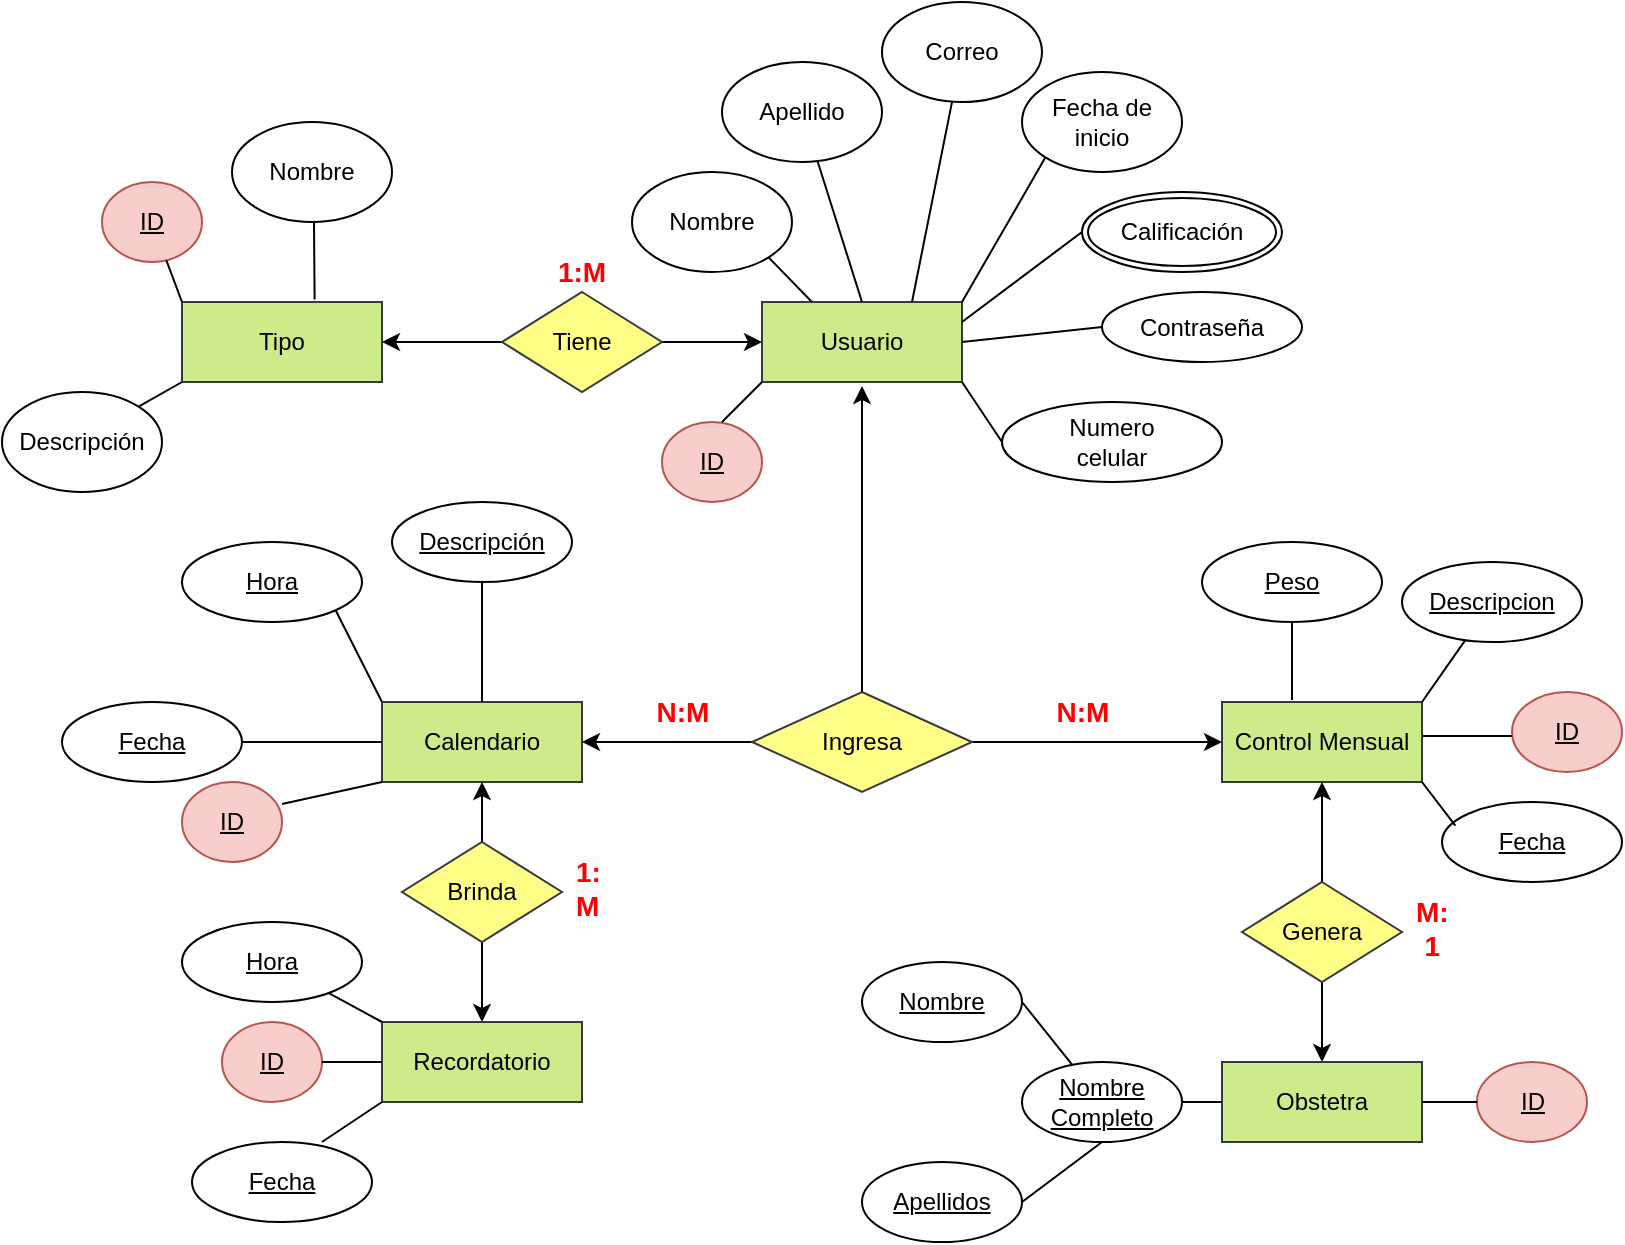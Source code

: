 <mxfile version="13.10.0" type="github">
  <diagram id="aTzf6-efnMEgUfTCw8PY" name="Page-1">
    <mxGraphModel dx="1695" dy="1619" grid="1" gridSize="10" guides="1" tooltips="1" connect="1" arrows="1" fold="1" page="1" pageScale="1" pageWidth="827" pageHeight="1169" math="0" shadow="0">
      <root>
        <mxCell id="0" />
        <mxCell id="1" parent="0" />
        <mxCell id="53Lpqn_PctSAP0vNrlrL-2" value="Tipo" style="whiteSpace=wrap;html=1;align=center;fillColor=#cdeb8b;strokeColor=#36393d;" parent="1" vertex="1">
          <mxGeometry x="60" y="80" width="100" height="40" as="geometry" />
        </mxCell>
        <mxCell id="53Lpqn_PctSAP0vNrlrL-3" value="Control Mensual" style="whiteSpace=wrap;html=1;align=center;fillColor=#cdeb8b;strokeColor=#36393d;" parent="1" vertex="1">
          <mxGeometry x="580" y="280" width="100" height="40" as="geometry" />
        </mxCell>
        <mxCell id="53Lpqn_PctSAP0vNrlrL-4" value="Usuario" style="whiteSpace=wrap;html=1;align=center;fillColor=#cdeb8b;strokeColor=#36393d;" parent="1" vertex="1">
          <mxGeometry x="350" y="80" width="100" height="40" as="geometry" />
        </mxCell>
        <mxCell id="53Lpqn_PctSAP0vNrlrL-6" value="Calendario" style="whiteSpace=wrap;html=1;align=center;fillColor=#cdeb8b;strokeColor=#36393d;" parent="1" vertex="1">
          <mxGeometry x="160" y="280" width="100" height="40" as="geometry" />
        </mxCell>
        <mxCell id="53Lpqn_PctSAP0vNrlrL-7" value="Recordatorio" style="whiteSpace=wrap;html=1;align=center;fillColor=#cdeb8b;strokeColor=#36393d;" parent="1" vertex="1">
          <mxGeometry x="160" y="440" width="100" height="40" as="geometry" />
        </mxCell>
        <mxCell id="53Lpqn_PctSAP0vNrlrL-8" value="Obstetra" style="whiteSpace=wrap;html=1;align=center;fillColor=#cdeb8b;strokeColor=#36393d;" parent="1" vertex="1">
          <mxGeometry x="580" y="460" width="100" height="40" as="geometry" />
        </mxCell>
        <mxCell id="53Lpqn_PctSAP0vNrlrL-16" style="edgeStyle=orthogonalEdgeStyle;rounded=0;orthogonalLoop=1;jettySize=auto;html=1;exitX=0;exitY=0.5;exitDx=0;exitDy=0;entryX=1;entryY=0.5;entryDx=0;entryDy=0;" parent="1" source="53Lpqn_PctSAP0vNrlrL-9" target="53Lpqn_PctSAP0vNrlrL-2" edge="1">
          <mxGeometry relative="1" as="geometry" />
        </mxCell>
        <mxCell id="53Lpqn_PctSAP0vNrlrL-18" style="edgeStyle=orthogonalEdgeStyle;rounded=0;orthogonalLoop=1;jettySize=auto;html=1;entryX=0;entryY=0.5;entryDx=0;entryDy=0;" parent="1" source="53Lpqn_PctSAP0vNrlrL-9" target="53Lpqn_PctSAP0vNrlrL-4" edge="1">
          <mxGeometry relative="1" as="geometry" />
        </mxCell>
        <mxCell id="53Lpqn_PctSAP0vNrlrL-9" value="Tiene" style="shape=rhombus;perimeter=rhombusPerimeter;whiteSpace=wrap;html=1;align=center;fillColor=#ffff88;strokeColor=#36393d;" parent="1" vertex="1">
          <mxGeometry x="220" y="75" width="80" height="50" as="geometry" />
        </mxCell>
        <mxCell id="53Lpqn_PctSAP0vNrlrL-30" style="edgeStyle=orthogonalEdgeStyle;rounded=0;orthogonalLoop=1;jettySize=auto;html=1;entryX=0.5;entryY=1;entryDx=0;entryDy=0;" parent="1" source="53Lpqn_PctSAP0vNrlrL-11" target="53Lpqn_PctSAP0vNrlrL-3" edge="1">
          <mxGeometry relative="1" as="geometry" />
        </mxCell>
        <mxCell id="53Lpqn_PctSAP0vNrlrL-31" style="edgeStyle=orthogonalEdgeStyle;rounded=0;orthogonalLoop=1;jettySize=auto;html=1;entryX=0.5;entryY=0;entryDx=0;entryDy=0;" parent="1" source="53Lpqn_PctSAP0vNrlrL-11" target="53Lpqn_PctSAP0vNrlrL-8" edge="1">
          <mxGeometry relative="1" as="geometry" />
        </mxCell>
        <mxCell id="53Lpqn_PctSAP0vNrlrL-11" value="Genera" style="shape=rhombus;perimeter=rhombusPerimeter;whiteSpace=wrap;html=1;align=center;fillColor=#ffff88;strokeColor=#36393d;" parent="1" vertex="1">
          <mxGeometry x="590" y="370" width="80" height="50" as="geometry" />
        </mxCell>
        <mxCell id="53Lpqn_PctSAP0vNrlrL-28" style="edgeStyle=orthogonalEdgeStyle;rounded=0;orthogonalLoop=1;jettySize=auto;html=1;entryX=0.5;entryY=1;entryDx=0;entryDy=0;" parent="1" source="53Lpqn_PctSAP0vNrlrL-12" target="53Lpqn_PctSAP0vNrlrL-6" edge="1">
          <mxGeometry relative="1" as="geometry" />
        </mxCell>
        <mxCell id="53Lpqn_PctSAP0vNrlrL-29" style="edgeStyle=orthogonalEdgeStyle;rounded=0;orthogonalLoop=1;jettySize=auto;html=1;" parent="1" source="53Lpqn_PctSAP0vNrlrL-12" target="53Lpqn_PctSAP0vNrlrL-7" edge="1">
          <mxGeometry relative="1" as="geometry" />
        </mxCell>
        <mxCell id="53Lpqn_PctSAP0vNrlrL-12" value="Brinda" style="shape=rhombus;perimeter=rhombusPerimeter;whiteSpace=wrap;html=1;align=center;fillColor=#ffff88;strokeColor=#36393d;" parent="1" vertex="1">
          <mxGeometry x="170" y="350" width="80" height="50" as="geometry" />
        </mxCell>
        <mxCell id="53Lpqn_PctSAP0vNrlrL-23" style="edgeStyle=orthogonalEdgeStyle;rounded=0;orthogonalLoop=1;jettySize=auto;html=1;" parent="1" source="53Lpqn_PctSAP0vNrlrL-13" edge="1">
          <mxGeometry relative="1" as="geometry">
            <mxPoint x="400" y="122" as="targetPoint" />
            <Array as="points">
              <mxPoint x="400" y="122" />
            </Array>
          </mxGeometry>
        </mxCell>
        <mxCell id="XFTTshYTECg395MuvxWF-5" style="edgeStyle=orthogonalEdgeStyle;rounded=0;orthogonalLoop=1;jettySize=auto;html=1;entryX=1;entryY=0.5;entryDx=0;entryDy=0;" parent="1" source="53Lpqn_PctSAP0vNrlrL-13" target="53Lpqn_PctSAP0vNrlrL-6" edge="1">
          <mxGeometry relative="1" as="geometry" />
        </mxCell>
        <mxCell id="XFTTshYTECg395MuvxWF-6" style="edgeStyle=orthogonalEdgeStyle;rounded=0;orthogonalLoop=1;jettySize=auto;html=1;entryX=0;entryY=0.5;entryDx=0;entryDy=0;" parent="1" source="53Lpqn_PctSAP0vNrlrL-13" target="53Lpqn_PctSAP0vNrlrL-3" edge="1">
          <mxGeometry relative="1" as="geometry" />
        </mxCell>
        <mxCell id="53Lpqn_PctSAP0vNrlrL-13" value="Ingresa" style="shape=rhombus;perimeter=rhombusPerimeter;whiteSpace=wrap;html=1;align=center;fillColor=#ffff88;strokeColor=#36393d;" parent="1" vertex="1">
          <mxGeometry x="345" y="275" width="110" height="50" as="geometry" />
        </mxCell>
        <mxCell id="53Lpqn_PctSAP0vNrlrL-39" value="ID" style="ellipse;whiteSpace=wrap;html=1;align=center;fontStyle=4;fillColor=#f8cecc;strokeColor=#b85450;" parent="1" vertex="1">
          <mxGeometry x="20" y="20" width="50" height="40" as="geometry" />
        </mxCell>
        <mxCell id="53Lpqn_PctSAP0vNrlrL-42" value="ID" style="ellipse;whiteSpace=wrap;html=1;align=center;fontStyle=4;fillColor=#f8cecc;strokeColor=#b85450;" parent="1" vertex="1">
          <mxGeometry x="60" y="320" width="50" height="40" as="geometry" />
        </mxCell>
        <mxCell id="53Lpqn_PctSAP0vNrlrL-43" value="ID" style="ellipse;whiteSpace=wrap;html=1;align=center;fontStyle=4;fillColor=#f8cecc;strokeColor=#b85450;" parent="1" vertex="1">
          <mxGeometry x="80" y="440" width="50" height="40" as="geometry" />
        </mxCell>
        <mxCell id="53Lpqn_PctSAP0vNrlrL-44" value="ID" style="ellipse;whiteSpace=wrap;html=1;align=center;fontStyle=4;fillColor=#f8cecc;strokeColor=#b85450;" parent="1" vertex="1">
          <mxGeometry x="707.5" y="460" width="55" height="40" as="geometry" />
        </mxCell>
        <mxCell id="53Lpqn_PctSAP0vNrlrL-46" value="ID" style="ellipse;whiteSpace=wrap;html=1;align=center;fontStyle=4;fillColor=#f8cecc;strokeColor=#b85450;" parent="1" vertex="1">
          <mxGeometry x="300" y="140" width="50" height="40" as="geometry" />
        </mxCell>
        <mxCell id="53Lpqn_PctSAP0vNrlrL-48" value="Contraseña" style="ellipse;whiteSpace=wrap;html=1;align=center;" parent="1" vertex="1">
          <mxGeometry x="520" y="75" width="100" height="35" as="geometry" />
        </mxCell>
        <mxCell id="53Lpqn_PctSAP0vNrlrL-50" value="Nombre" style="ellipse;whiteSpace=wrap;html=1;align=center;" parent="1" vertex="1">
          <mxGeometry x="85" y="-10" width="80" height="50" as="geometry" />
        </mxCell>
        <mxCell id="53Lpqn_PctSAP0vNrlrL-51" value="Nombre" style="ellipse;whiteSpace=wrap;html=1;align=center;" parent="1" vertex="1">
          <mxGeometry x="285" y="15" width="80" height="50" as="geometry" />
        </mxCell>
        <mxCell id="53Lpqn_PctSAP0vNrlrL-52" value="Apellido" style="ellipse;whiteSpace=wrap;html=1;align=center;" parent="1" vertex="1">
          <mxGeometry x="330" y="-40" width="80" height="50" as="geometry" />
        </mxCell>
        <mxCell id="53Lpqn_PctSAP0vNrlrL-53" value="Correo" style="ellipse;whiteSpace=wrap;html=1;align=center;" parent="1" vertex="1">
          <mxGeometry x="410" y="-70" width="80" height="50" as="geometry" />
        </mxCell>
        <mxCell id="53Lpqn_PctSAP0vNrlrL-54" value="Fecha de inicio" style="ellipse;whiteSpace=wrap;html=1;align=center;" parent="1" vertex="1">
          <mxGeometry x="480" y="-35" width="80" height="50" as="geometry" />
        </mxCell>
        <mxCell id="53Lpqn_PctSAP0vNrlrL-57" value="ID" style="ellipse;whiteSpace=wrap;html=1;align=center;fontStyle=4;fillColor=#f8cecc;strokeColor=#b85450;" parent="1" vertex="1">
          <mxGeometry x="725" y="275" width="55" height="40" as="geometry" />
        </mxCell>
        <mxCell id="53Lpqn_PctSAP0vNrlrL-61" value="Nombre&lt;br&gt;Completo" style="ellipse;whiteSpace=wrap;html=1;align=center;fontStyle=4;" parent="1" vertex="1">
          <mxGeometry x="480" y="460" width="80" height="40" as="geometry" />
        </mxCell>
        <mxCell id="53Lpqn_PctSAP0vNrlrL-62" value="Apellidos" style="ellipse;whiteSpace=wrap;html=1;align=center;fontStyle=4;" parent="1" vertex="1">
          <mxGeometry x="400" y="510" width="80" height="40" as="geometry" />
        </mxCell>
        <mxCell id="53Lpqn_PctSAP0vNrlrL-63" value="Nombre" style="ellipse;whiteSpace=wrap;html=1;align=center;fontStyle=4;" parent="1" vertex="1">
          <mxGeometry x="400" y="410" width="80" height="40" as="geometry" />
        </mxCell>
        <mxCell id="53Lpqn_PctSAP0vNrlrL-64" value="Hora" style="ellipse;whiteSpace=wrap;html=1;align=center;fontStyle=4;" parent="1" vertex="1">
          <mxGeometry x="60" y="200" width="90" height="40" as="geometry" />
        </mxCell>
        <mxCell id="53Lpqn_PctSAP0vNrlrL-66" value="Fecha" style="ellipse;whiteSpace=wrap;html=1;align=center;fontStyle=4;" parent="1" vertex="1">
          <mxGeometry y="280" width="90" height="40" as="geometry" />
        </mxCell>
        <mxCell id="53Lpqn_PctSAP0vNrlrL-67" value="Peso&lt;span style=&quot;color: rgba(0 , 0 , 0 , 0) ; font-family: monospace ; font-size: 0px&quot;&gt;%3CmxGraphModel%3E%3Croot%3E%3CmxCell%20id%3D%220%22%2F%3E%3CmxCell%20id%3D%221%22%20parent%3D%220%22%2F%3E%3CmxCell%20id%3D%222%22%20value%3D%22Fecha%22%20style%3D%22ellipse%3BwhiteSpace%3Dwrap%3Bhtml%3D1%3Balign%3Dcenter%3BfontStyle%3D4%3B%22%20vertex%3D%221%22%20parent%3D%221%22%3E%3CmxGeometry%20x%3D%2240%22%20y%3D%22260%22%20width%3D%2290%22%20height%3D%2240%22%20as%3D%22geometry%22%2F%3E%3C%2FmxCell%3E%3C%2Froot%3E%3C%2FmxGraphModel%3E&lt;/span&gt;" style="ellipse;whiteSpace=wrap;html=1;align=center;fontStyle=4;" parent="1" vertex="1">
          <mxGeometry x="570" y="200" width="90" height="40" as="geometry" />
        </mxCell>
        <mxCell id="53Lpqn_PctSAP0vNrlrL-68" value="Fecha" style="ellipse;whiteSpace=wrap;html=1;align=center;fontStyle=4;" parent="1" vertex="1">
          <mxGeometry x="65" y="500" width="90" height="40" as="geometry" />
        </mxCell>
        <mxCell id="53Lpqn_PctSAP0vNrlrL-69" value="Hora" style="ellipse;whiteSpace=wrap;html=1;align=center;fontStyle=4;" parent="1" vertex="1">
          <mxGeometry x="60" y="390" width="90" height="40" as="geometry" />
        </mxCell>
        <mxCell id="53Lpqn_PctSAP0vNrlrL-70" value="Descripcion" style="ellipse;whiteSpace=wrap;html=1;align=center;fontStyle=4;" parent="1" vertex="1">
          <mxGeometry x="670" y="210" width="90" height="40" as="geometry" />
        </mxCell>
        <mxCell id="53Lpqn_PctSAP0vNrlrL-71" value="Fecha" style="ellipse;whiteSpace=wrap;html=1;align=center;fontStyle=4;" parent="1" vertex="1">
          <mxGeometry x="690" y="330" width="90" height="40" as="geometry" />
        </mxCell>
        <mxCell id="53Lpqn_PctSAP0vNrlrL-72" value="Descripción" style="ellipse;whiteSpace=wrap;html=1;align=center;fontStyle=4;" parent="1" vertex="1">
          <mxGeometry x="165" y="180" width="90" height="40" as="geometry" />
        </mxCell>
        <mxCell id="53Lpqn_PctSAP0vNrlrL-73" value="" style="endArrow=none;html=1;rounded=0;exitX=0;exitY=0;exitDx=0;exitDy=0;" parent="1" source="53Lpqn_PctSAP0vNrlrL-7" target="53Lpqn_PctSAP0vNrlrL-69" edge="1">
          <mxGeometry relative="1" as="geometry">
            <mxPoint x="300" y="410" as="sourcePoint" />
            <mxPoint x="460" y="410" as="targetPoint" />
          </mxGeometry>
        </mxCell>
        <mxCell id="53Lpqn_PctSAP0vNrlrL-74" value="" style="endArrow=none;html=1;rounded=0;entryX=1;entryY=0.5;entryDx=0;entryDy=0;" parent="1" source="53Lpqn_PctSAP0vNrlrL-61" target="53Lpqn_PctSAP0vNrlrL-63" edge="1">
          <mxGeometry relative="1" as="geometry">
            <mxPoint x="170" y="450" as="sourcePoint" />
            <mxPoint x="143.425" y="435.505" as="targetPoint" />
          </mxGeometry>
        </mxCell>
        <mxCell id="53Lpqn_PctSAP0vNrlrL-75" value="" style="endArrow=none;html=1;rounded=0;exitX=0;exitY=0.5;exitDx=0;exitDy=0;entryX=1;entryY=0.5;entryDx=0;entryDy=0;" parent="1" source="53Lpqn_PctSAP0vNrlrL-7" target="53Lpqn_PctSAP0vNrlrL-43" edge="1">
          <mxGeometry relative="1" as="geometry">
            <mxPoint x="180" y="460" as="sourcePoint" />
            <mxPoint x="153.425" y="445.505" as="targetPoint" />
          </mxGeometry>
        </mxCell>
        <mxCell id="53Lpqn_PctSAP0vNrlrL-76" value="" style="endArrow=none;html=1;rounded=0;exitX=0;exitY=0.5;exitDx=0;exitDy=0;entryX=1;entryY=0.5;entryDx=0;entryDy=0;" parent="1" source="53Lpqn_PctSAP0vNrlrL-8" target="53Lpqn_PctSAP0vNrlrL-61" edge="1">
          <mxGeometry relative="1" as="geometry">
            <mxPoint x="190" y="470" as="sourcePoint" />
            <mxPoint x="560" y="456" as="targetPoint" />
          </mxGeometry>
        </mxCell>
        <mxCell id="53Lpqn_PctSAP0vNrlrL-77" value="" style="endArrow=none;html=1;rounded=0;exitX=0.5;exitY=1;exitDx=0;exitDy=0;entryX=1;entryY=0.5;entryDx=0;entryDy=0;" parent="1" source="53Lpqn_PctSAP0vNrlrL-61" target="53Lpqn_PctSAP0vNrlrL-62" edge="1">
          <mxGeometry relative="1" as="geometry">
            <mxPoint x="200" y="480" as="sourcePoint" />
            <mxPoint x="173.425" y="465.505" as="targetPoint" />
          </mxGeometry>
        </mxCell>
        <mxCell id="53Lpqn_PctSAP0vNrlrL-78" value="" style="endArrow=none;html=1;rounded=0;exitX=0;exitY=1;exitDx=0;exitDy=0;entryX=0.722;entryY=0;entryDx=0;entryDy=0;entryPerimeter=0;" parent="1" source="53Lpqn_PctSAP0vNrlrL-7" target="53Lpqn_PctSAP0vNrlrL-68" edge="1">
          <mxGeometry relative="1" as="geometry">
            <mxPoint x="210" y="490" as="sourcePoint" />
            <mxPoint x="183.425" y="475.505" as="targetPoint" />
          </mxGeometry>
        </mxCell>
        <mxCell id="53Lpqn_PctSAP0vNrlrL-79" value="" style="endArrow=none;html=1;rounded=0;" parent="1" edge="1">
          <mxGeometry relative="1" as="geometry">
            <mxPoint x="680" y="297" as="sourcePoint" />
            <mxPoint x="725" y="297" as="targetPoint" />
          </mxGeometry>
        </mxCell>
        <mxCell id="53Lpqn_PctSAP0vNrlrL-80" value="" style="endArrow=none;html=1;rounded=0;exitX=0;exitY=0.5;exitDx=0;exitDy=0;entryX=1;entryY=0.5;entryDx=0;entryDy=0;" parent="1" edge="1" target="53Lpqn_PctSAP0vNrlrL-8" source="53Lpqn_PctSAP0vNrlrL-44">
          <mxGeometry relative="1" as="geometry">
            <mxPoint x="710" y="450" as="sourcePoint" />
            <mxPoint x="680" y="460" as="targetPoint" />
          </mxGeometry>
        </mxCell>
        <mxCell id="53Lpqn_PctSAP0vNrlrL-81" value="" style="endArrow=none;html=1;rounded=0;exitX=1;exitY=0;exitDx=0;exitDy=0;" parent="1" source="53Lpqn_PctSAP0vNrlrL-3" target="53Lpqn_PctSAP0vNrlrL-70" edge="1">
          <mxGeometry relative="1" as="geometry">
            <mxPoint x="690" y="307.0" as="sourcePoint" />
            <mxPoint x="735" y="307.0" as="targetPoint" />
          </mxGeometry>
        </mxCell>
        <mxCell id="53Lpqn_PctSAP0vNrlrL-82" value="" style="endArrow=none;html=1;rounded=0;entryX=0.5;entryY=1;entryDx=0;entryDy=0;" parent="1" target="53Lpqn_PctSAP0vNrlrL-67" edge="1">
          <mxGeometry relative="1" as="geometry">
            <mxPoint x="615" y="279" as="sourcePoint" />
            <mxPoint x="745" y="317.0" as="targetPoint" />
          </mxGeometry>
        </mxCell>
        <mxCell id="53Lpqn_PctSAP0vNrlrL-83" value="" style="endArrow=none;html=1;rounded=0;exitX=1;exitY=1;exitDx=0;exitDy=0;entryX=0.074;entryY=0.294;entryDx=0;entryDy=0;entryPerimeter=0;" parent="1" source="53Lpqn_PctSAP0vNrlrL-3" target="53Lpqn_PctSAP0vNrlrL-71" edge="1">
          <mxGeometry relative="1" as="geometry">
            <mxPoint x="710" y="327.0" as="sourcePoint" />
            <mxPoint x="755" y="327.0" as="targetPoint" />
          </mxGeometry>
        </mxCell>
        <mxCell id="53Lpqn_PctSAP0vNrlrL-84" value="" style="endArrow=none;html=1;rounded=0;exitX=0;exitY=0;exitDx=0;exitDy=0;entryX=1;entryY=1;entryDx=0;entryDy=0;" parent="1" source="53Lpqn_PctSAP0vNrlrL-6" target="53Lpqn_PctSAP0vNrlrL-64" edge="1">
          <mxGeometry relative="1" as="geometry">
            <mxPoint x="170" y="450" as="sourcePoint" />
            <mxPoint x="143.425" y="435.505" as="targetPoint" />
          </mxGeometry>
        </mxCell>
        <mxCell id="53Lpqn_PctSAP0vNrlrL-85" value="" style="endArrow=none;html=1;rounded=0;exitX=0;exitY=0.5;exitDx=0;exitDy=0;entryX=1;entryY=0.5;entryDx=0;entryDy=0;" parent="1" source="53Lpqn_PctSAP0vNrlrL-6" target="53Lpqn_PctSAP0vNrlrL-66" edge="1">
          <mxGeometry relative="1" as="geometry">
            <mxPoint x="180" y="460" as="sourcePoint" />
            <mxPoint x="153.425" y="445.505" as="targetPoint" />
          </mxGeometry>
        </mxCell>
        <mxCell id="53Lpqn_PctSAP0vNrlrL-86" value="" style="endArrow=none;html=1;rounded=0;entryX=0.5;entryY=1;entryDx=0;entryDy=0;" parent="1" target="53Lpqn_PctSAP0vNrlrL-72" edge="1">
          <mxGeometry relative="1" as="geometry">
            <mxPoint x="210" y="280" as="sourcePoint" />
            <mxPoint x="163.425" y="455.505" as="targetPoint" />
          </mxGeometry>
        </mxCell>
        <mxCell id="53Lpqn_PctSAP0vNrlrL-87" value="" style="endArrow=none;html=1;rounded=0;exitX=0;exitY=1;exitDx=0;exitDy=0;" parent="1" source="53Lpqn_PctSAP0vNrlrL-6" edge="1">
          <mxGeometry relative="1" as="geometry">
            <mxPoint x="170" y="310" as="sourcePoint" />
            <mxPoint x="110" y="331" as="targetPoint" />
          </mxGeometry>
        </mxCell>
        <mxCell id="53Lpqn_PctSAP0vNrlrL-88" value="" style="endArrow=none;html=1;rounded=0;entryX=0.75;entryY=0;entryDx=0;entryDy=0;" parent="1" source="53Lpqn_PctSAP0vNrlrL-53" target="53Lpqn_PctSAP0vNrlrL-4" edge="1">
          <mxGeometry relative="1" as="geometry">
            <mxPoint x="625" y="289.0" as="sourcePoint" />
            <mxPoint x="625" y="250" as="targetPoint" />
          </mxGeometry>
        </mxCell>
        <mxCell id="53Lpqn_PctSAP0vNrlrL-89" value="" style="endArrow=none;html=1;rounded=0;entryX=1;entryY=0;entryDx=0;entryDy=0;exitX=0;exitY=1;exitDx=0;exitDy=0;" parent="1" source="53Lpqn_PctSAP0vNrlrL-54" target="53Lpqn_PctSAP0vNrlrL-4" edge="1">
          <mxGeometry relative="1" as="geometry">
            <mxPoint x="635" y="299.0" as="sourcePoint" />
            <mxPoint x="635" y="260" as="targetPoint" />
          </mxGeometry>
        </mxCell>
        <mxCell id="53Lpqn_PctSAP0vNrlrL-90" value="" style="endArrow=none;html=1;rounded=0;entryX=0;entryY=0;entryDx=0;entryDy=0;" parent="1" source="53Lpqn_PctSAP0vNrlrL-39" target="53Lpqn_PctSAP0vNrlrL-2" edge="1">
          <mxGeometry relative="1" as="geometry">
            <mxPoint x="60" y="60" as="sourcePoint" />
            <mxPoint x="435" y="90" as="targetPoint" />
          </mxGeometry>
        </mxCell>
        <mxCell id="53Lpqn_PctSAP0vNrlrL-91" value="" style="endArrow=none;html=1;rounded=0;entryX=0.663;entryY=-0.03;entryDx=0;entryDy=0;entryPerimeter=0;" parent="1" target="53Lpqn_PctSAP0vNrlrL-2" edge="1">
          <mxGeometry relative="1" as="geometry">
            <mxPoint x="126" y="40" as="sourcePoint" />
            <mxPoint x="445" y="100" as="targetPoint" />
          </mxGeometry>
        </mxCell>
        <mxCell id="53Lpqn_PctSAP0vNrlrL-92" value="" style="endArrow=none;html=1;rounded=0;entryX=0.25;entryY=0;entryDx=0;entryDy=0;exitX=1;exitY=1;exitDx=0;exitDy=0;" parent="1" source="53Lpqn_PctSAP0vNrlrL-51" target="53Lpqn_PctSAP0vNrlrL-4" edge="1">
          <mxGeometry relative="1" as="geometry">
            <mxPoint x="481.024" y="39.362" as="sourcePoint" />
            <mxPoint x="455" y="110" as="targetPoint" />
          </mxGeometry>
        </mxCell>
        <mxCell id="53Lpqn_PctSAP0vNrlrL-93" value="" style="endArrow=none;html=1;rounded=0;entryX=0.5;entryY=0;entryDx=0;entryDy=0;" parent="1" source="53Lpqn_PctSAP0vNrlrL-52" target="53Lpqn_PctSAP0vNrlrL-4" edge="1">
          <mxGeometry relative="1" as="geometry">
            <mxPoint x="491.024" y="49.362" as="sourcePoint" />
            <mxPoint x="465" y="120" as="targetPoint" />
          </mxGeometry>
        </mxCell>
        <mxCell id="53Lpqn_PctSAP0vNrlrL-94" value="" style="endArrow=none;html=1;rounded=0;exitX=0;exitY=0.5;exitDx=0;exitDy=0;entryX=1;entryY=0.5;entryDx=0;entryDy=0;" parent="1" source="53Lpqn_PctSAP0vNrlrL-48" edge="1" target="53Lpqn_PctSAP0vNrlrL-4">
          <mxGeometry relative="1" as="geometry">
            <mxPoint x="471.716" y="67.678" as="sourcePoint" />
            <mxPoint x="450" y="120" as="targetPoint" />
          </mxGeometry>
        </mxCell>
        <mxCell id="53Lpqn_PctSAP0vNrlrL-95" value="" style="endArrow=none;html=1;rounded=0;entryX=0;entryY=1;entryDx=0;entryDy=0;" parent="1" target="53Lpqn_PctSAP0vNrlrL-4" edge="1">
          <mxGeometry relative="1" as="geometry">
            <mxPoint x="330" y="140" as="sourcePoint" />
            <mxPoint x="460" y="120" as="targetPoint" />
          </mxGeometry>
        </mxCell>
        <mxCell id="XFTTshYTECg395MuvxWF-1" value="Descripción" style="ellipse;whiteSpace=wrap;html=1;align=center;" parent="1" vertex="1">
          <mxGeometry x="-30" y="125" width="80" height="50" as="geometry" />
        </mxCell>
        <mxCell id="XFTTshYTECg395MuvxWF-2" value="" style="endArrow=none;html=1;rounded=0;entryX=0;entryY=1;entryDx=0;entryDy=0;exitX=1;exitY=0;exitDx=0;exitDy=0;" parent="1" source="XFTTshYTECg395MuvxWF-1" target="53Lpqn_PctSAP0vNrlrL-2" edge="1">
          <mxGeometry relative="1" as="geometry">
            <mxPoint x="61.793" y="69.247" as="sourcePoint" />
            <mxPoint x="70" y="90" as="targetPoint" />
          </mxGeometry>
        </mxCell>
        <mxCell id="XFTTshYTECg395MuvxWF-3" value="" style="endArrow=none;html=1;rounded=0;exitX=0;exitY=0.5;exitDx=0;exitDy=0;entryX=1;entryY=0.25;entryDx=0;entryDy=0;" parent="1" edge="1" target="53Lpqn_PctSAP0vNrlrL-4" source="XFTTshYTECg395MuvxWF-4">
          <mxGeometry relative="1" as="geometry">
            <mxPoint x="510" y="100" as="sourcePoint" />
            <mxPoint x="450" y="100" as="targetPoint" />
          </mxGeometry>
        </mxCell>
        <mxCell id="XFTTshYTECg395MuvxWF-4" value="Calificación" style="ellipse;shape=doubleEllipse;margin=3;whiteSpace=wrap;html=1;align=center;" parent="1" vertex="1">
          <mxGeometry x="510" y="25" width="100" height="40" as="geometry" />
        </mxCell>
        <mxCell id="ZOUc1FRK2tl73m3Pqw9g-1" value="Numero&lt;br&gt;celular" style="ellipse;whiteSpace=wrap;html=1;align=center;" vertex="1" parent="1">
          <mxGeometry x="470" y="130" width="110" height="40" as="geometry" />
        </mxCell>
        <mxCell id="ZOUc1FRK2tl73m3Pqw9g-2" value="" style="endArrow=none;html=1;rounded=0;exitX=0;exitY=0.5;exitDx=0;exitDy=0;entryX=1;entryY=1;entryDx=0;entryDy=0;" edge="1" parent="1" source="ZOUc1FRK2tl73m3Pqw9g-1" target="53Lpqn_PctSAP0vNrlrL-4">
          <mxGeometry relative="1" as="geometry">
            <mxPoint x="530" y="102.5" as="sourcePoint" />
            <mxPoint x="460" y="110" as="targetPoint" />
          </mxGeometry>
        </mxCell>
        <mxCell id="ZOUc1FRK2tl73m3Pqw9g-3" value="&lt;font style=&quot;font-size: 14px&quot; color=&quot;#ff0000&quot;&gt;&lt;b&gt;1:M&lt;/b&gt;&lt;/font&gt;" style="text;html=1;strokeColor=none;fillColor=none;align=center;verticalAlign=middle;whiteSpace=wrap;rounded=0;" vertex="1" parent="1">
          <mxGeometry x="240" y="55" width="40" height="20" as="geometry" />
        </mxCell>
        <mxCell id="ZOUc1FRK2tl73m3Pqw9g-4" value="&lt;font style=&quot;font-size: 14px&quot; color=&quot;#ff0000&quot;&gt;&lt;b&gt;N:M&lt;/b&gt;&lt;/font&gt;" style="text;html=1;align=center;verticalAlign=middle;resizable=0;points=[];autosize=1;" vertex="1" parent="1">
          <mxGeometry x="290" y="275" width="40" height="20" as="geometry" />
        </mxCell>
        <mxCell id="ZOUc1FRK2tl73m3Pqw9g-5" value="&lt;span style=&quot;color: rgb(255 , 0 , 0) ; font-size: 14px&quot;&gt;&lt;b&gt;N:M&lt;/b&gt;&lt;/span&gt;" style="text;html=1;align=center;verticalAlign=middle;resizable=0;points=[];autosize=1;" vertex="1" parent="1">
          <mxGeometry x="490" y="275" width="40" height="20" as="geometry" />
        </mxCell>
        <mxCell id="ZOUc1FRK2tl73m3Pqw9g-8" value="&lt;div style=&quot;text-align: center&quot;&gt;&lt;font color=&quot;#ff0000&quot; face=&quot;helvetica&quot;&gt;&lt;span style=&quot;font-size: 14px&quot;&gt;&lt;b&gt;M:&lt;/b&gt;&lt;/span&gt;&lt;/font&gt;&lt;/div&gt;&lt;div style=&quot;text-align: center&quot;&gt;&lt;font color=&quot;#ff0000&quot; face=&quot;helvetica&quot;&gt;&lt;span style=&quot;font-size: 14px&quot;&gt;&lt;b&gt;1&lt;/b&gt;&lt;/span&gt;&lt;/font&gt;&lt;/div&gt;" style="text;whiteSpace=wrap;html=1;" vertex="1" parent="1">
          <mxGeometry x="675" y="370" width="50" height="30" as="geometry" />
        </mxCell>
        <mxCell id="ZOUc1FRK2tl73m3Pqw9g-9" value="&lt;span style=&quot;color: rgb(255 , 0 , 0) ; font-family: &amp;#34;helvetica&amp;#34; ; font-size: 14px ; font-style: normal ; letter-spacing: normal ; text-align: center ; text-indent: 0px ; text-transform: none ; word-spacing: 0px ; background-color: rgb(248 , 249 , 250) ; display: inline ; float: none&quot;&gt;&lt;b&gt;1:&lt;br&gt;M&lt;/b&gt;&lt;/span&gt;" style="text;whiteSpace=wrap;html=1;" vertex="1" parent="1">
          <mxGeometry x="255" y="350" width="50" height="30" as="geometry" />
        </mxCell>
      </root>
    </mxGraphModel>
  </diagram>
</mxfile>
